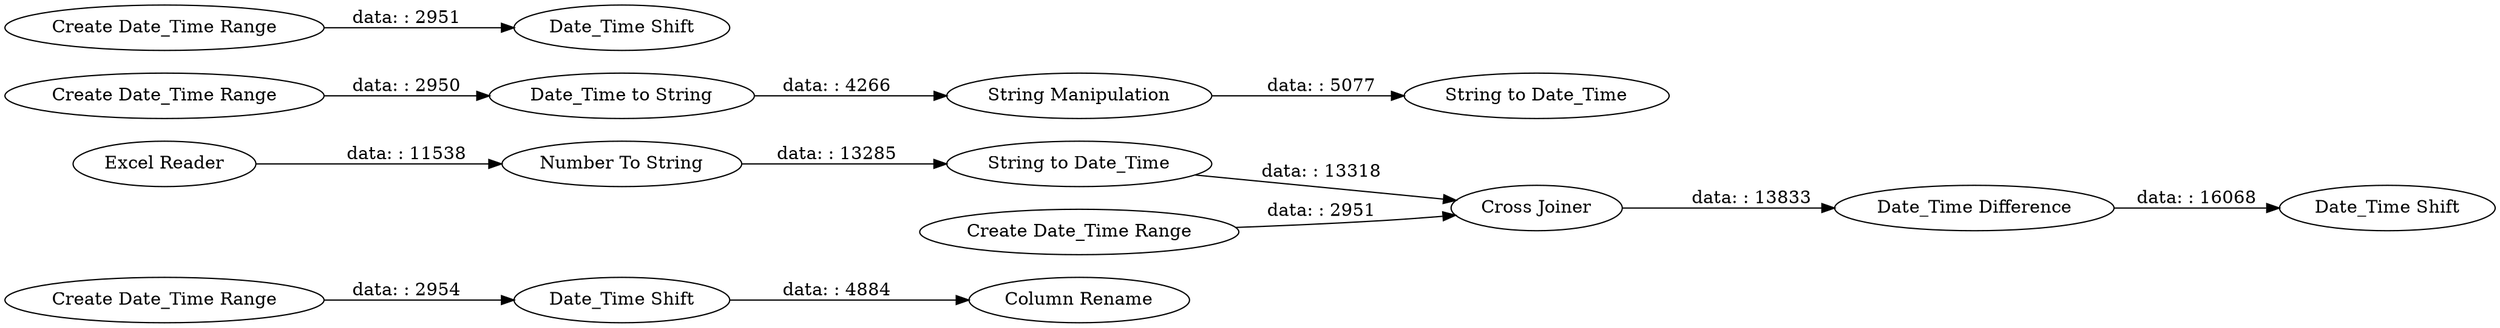 digraph {
	"-6742654143145139096_238" [label="Create Date_Time Range"]
	"-6742654143145139096_218" [label="Cross Joiner"]
	"-6742654143145139096_243" [label="String to Date_Time"]
	"-6742654143145139096_234" [label="Date_Time Difference"]
	"-6742654143145139096_237" [label="Date_Time Shift"]
	"-6742654143145139096_240" [label="Excel Reader"]
	"-6742654143145139096_229" [label="Date_Time Shift"]
	"-6742654143145139096_220" [label="String to Date_Time"]
	"-6742654143145139096_236" [label="Date_Time Shift"]
	"-6742654143145139096_241" [label="Create Date_Time Range"]
	"-6742654143145139096_239" [label="Column Rename"]
	"-6742654143145139096_244" [label="Date_Time to String"]
	"-6742654143145139096_219" [label="Create Date_Time Range"]
	"-6742654143145139096_199" [label="Number To String"]
	"-6742654143145139096_235" [label="Create Date_Time Range"]
	"-6742654143145139096_242" [label="String Manipulation"]
	"-6742654143145139096_220" -> "-6742654143145139096_218" [label="data: : 13318"]
	"-6742654143145139096_219" -> "-6742654143145139096_218" [label="data: : 2951"]
	"-6742654143145139096_244" -> "-6742654143145139096_242" [label="data: : 4266"]
	"-6742654143145139096_238" -> "-6742654143145139096_237" [label="data: : 2954"]
	"-6742654143145139096_240" -> "-6742654143145139096_199" [label="data: : 11538"]
	"-6742654143145139096_242" -> "-6742654143145139096_243" [label="data: : 5077"]
	"-6742654143145139096_218" -> "-6742654143145139096_234" [label="data: : 13833"]
	"-6742654143145139096_235" -> "-6742654143145139096_236" [label="data: : 2951"]
	"-6742654143145139096_234" -> "-6742654143145139096_229" [label="data: : 16068"]
	"-6742654143145139096_199" -> "-6742654143145139096_220" [label="data: : 13285"]
	"-6742654143145139096_241" -> "-6742654143145139096_244" [label="data: : 2950"]
	"-6742654143145139096_237" -> "-6742654143145139096_239" [label="data: : 4884"]
	rankdir=LR
}
